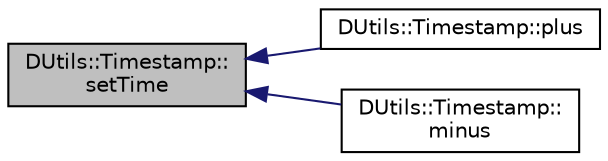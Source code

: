 digraph "DUtils::Timestamp::setTime"
{
  edge [fontname="Helvetica",fontsize="10",labelfontname="Helvetica",labelfontsize="10"];
  node [fontname="Helvetica",fontsize="10",shape=record];
  rankdir="LR";
  Node52 [label="DUtils::Timestamp::\lsetTime",height=0.2,width=0.4,color="black", fillcolor="grey75", style="filled", fontcolor="black"];
  Node52 -> Node53 [dir="back",color="midnightblue",fontsize="10",style="solid",fontname="Helvetica"];
  Node53 [label="DUtils::Timestamp::plus",height=0.2,width=0.4,color="black", fillcolor="white", style="filled",URL="$class_d_utils_1_1_timestamp.html#aaee4b5b30d2130e622636350c1332fcf"];
  Node52 -> Node54 [dir="back",color="midnightblue",fontsize="10",style="solid",fontname="Helvetica"];
  Node54 [label="DUtils::Timestamp::\lminus",height=0.2,width=0.4,color="black", fillcolor="white", style="filled",URL="$class_d_utils_1_1_timestamp.html#a5777e11b3f04827e2c310c0ab147e5bf"];
}

